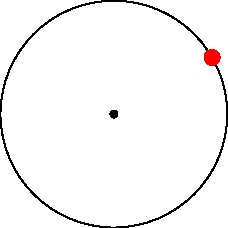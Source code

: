size(0,0);

real R=2cm;

draw(scale(R)*unitcircle);
dot((0,0),linewidth(4bp));
dot((R*cos(pi/6),R*sin(pi/6)),red+8bp);
